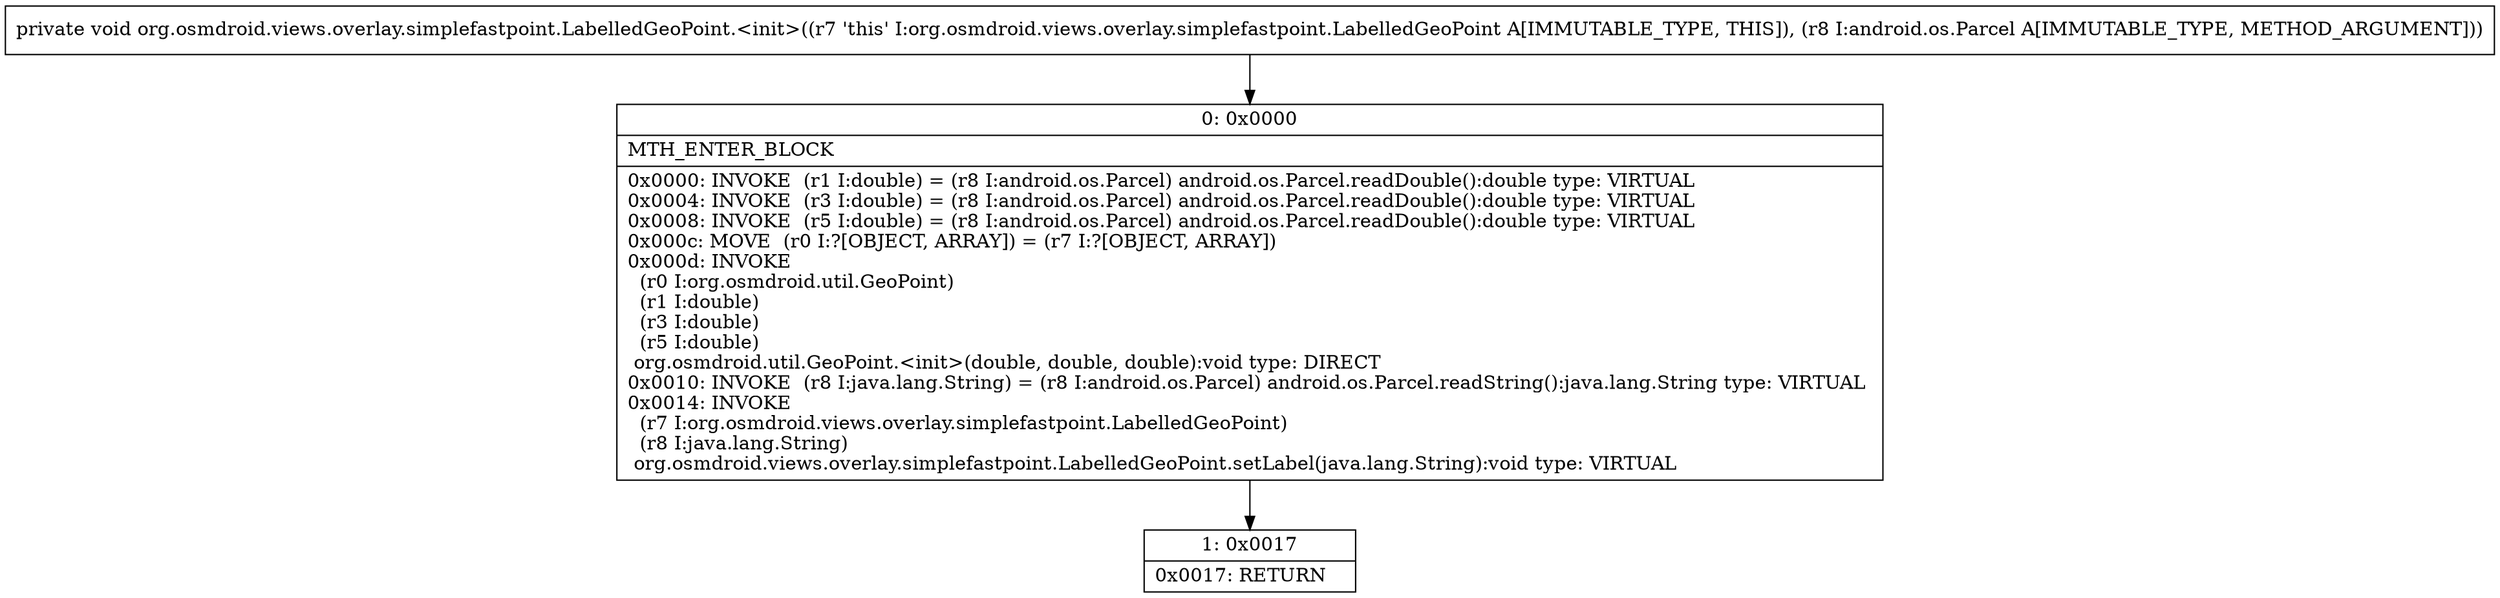 digraph "CFG fororg.osmdroid.views.overlay.simplefastpoint.LabelledGeoPoint.\<init\>(Landroid\/os\/Parcel;)V" {
Node_0 [shape=record,label="{0\:\ 0x0000|MTH_ENTER_BLOCK\l|0x0000: INVOKE  (r1 I:double) = (r8 I:android.os.Parcel) android.os.Parcel.readDouble():double type: VIRTUAL \l0x0004: INVOKE  (r3 I:double) = (r8 I:android.os.Parcel) android.os.Parcel.readDouble():double type: VIRTUAL \l0x0008: INVOKE  (r5 I:double) = (r8 I:android.os.Parcel) android.os.Parcel.readDouble():double type: VIRTUAL \l0x000c: MOVE  (r0 I:?[OBJECT, ARRAY]) = (r7 I:?[OBJECT, ARRAY]) \l0x000d: INVOKE  \l  (r0 I:org.osmdroid.util.GeoPoint)\l  (r1 I:double)\l  (r3 I:double)\l  (r5 I:double)\l org.osmdroid.util.GeoPoint.\<init\>(double, double, double):void type: DIRECT \l0x0010: INVOKE  (r8 I:java.lang.String) = (r8 I:android.os.Parcel) android.os.Parcel.readString():java.lang.String type: VIRTUAL \l0x0014: INVOKE  \l  (r7 I:org.osmdroid.views.overlay.simplefastpoint.LabelledGeoPoint)\l  (r8 I:java.lang.String)\l org.osmdroid.views.overlay.simplefastpoint.LabelledGeoPoint.setLabel(java.lang.String):void type: VIRTUAL \l}"];
Node_1 [shape=record,label="{1\:\ 0x0017|0x0017: RETURN   \l}"];
MethodNode[shape=record,label="{private void org.osmdroid.views.overlay.simplefastpoint.LabelledGeoPoint.\<init\>((r7 'this' I:org.osmdroid.views.overlay.simplefastpoint.LabelledGeoPoint A[IMMUTABLE_TYPE, THIS]), (r8 I:android.os.Parcel A[IMMUTABLE_TYPE, METHOD_ARGUMENT])) }"];
MethodNode -> Node_0;
Node_0 -> Node_1;
}

